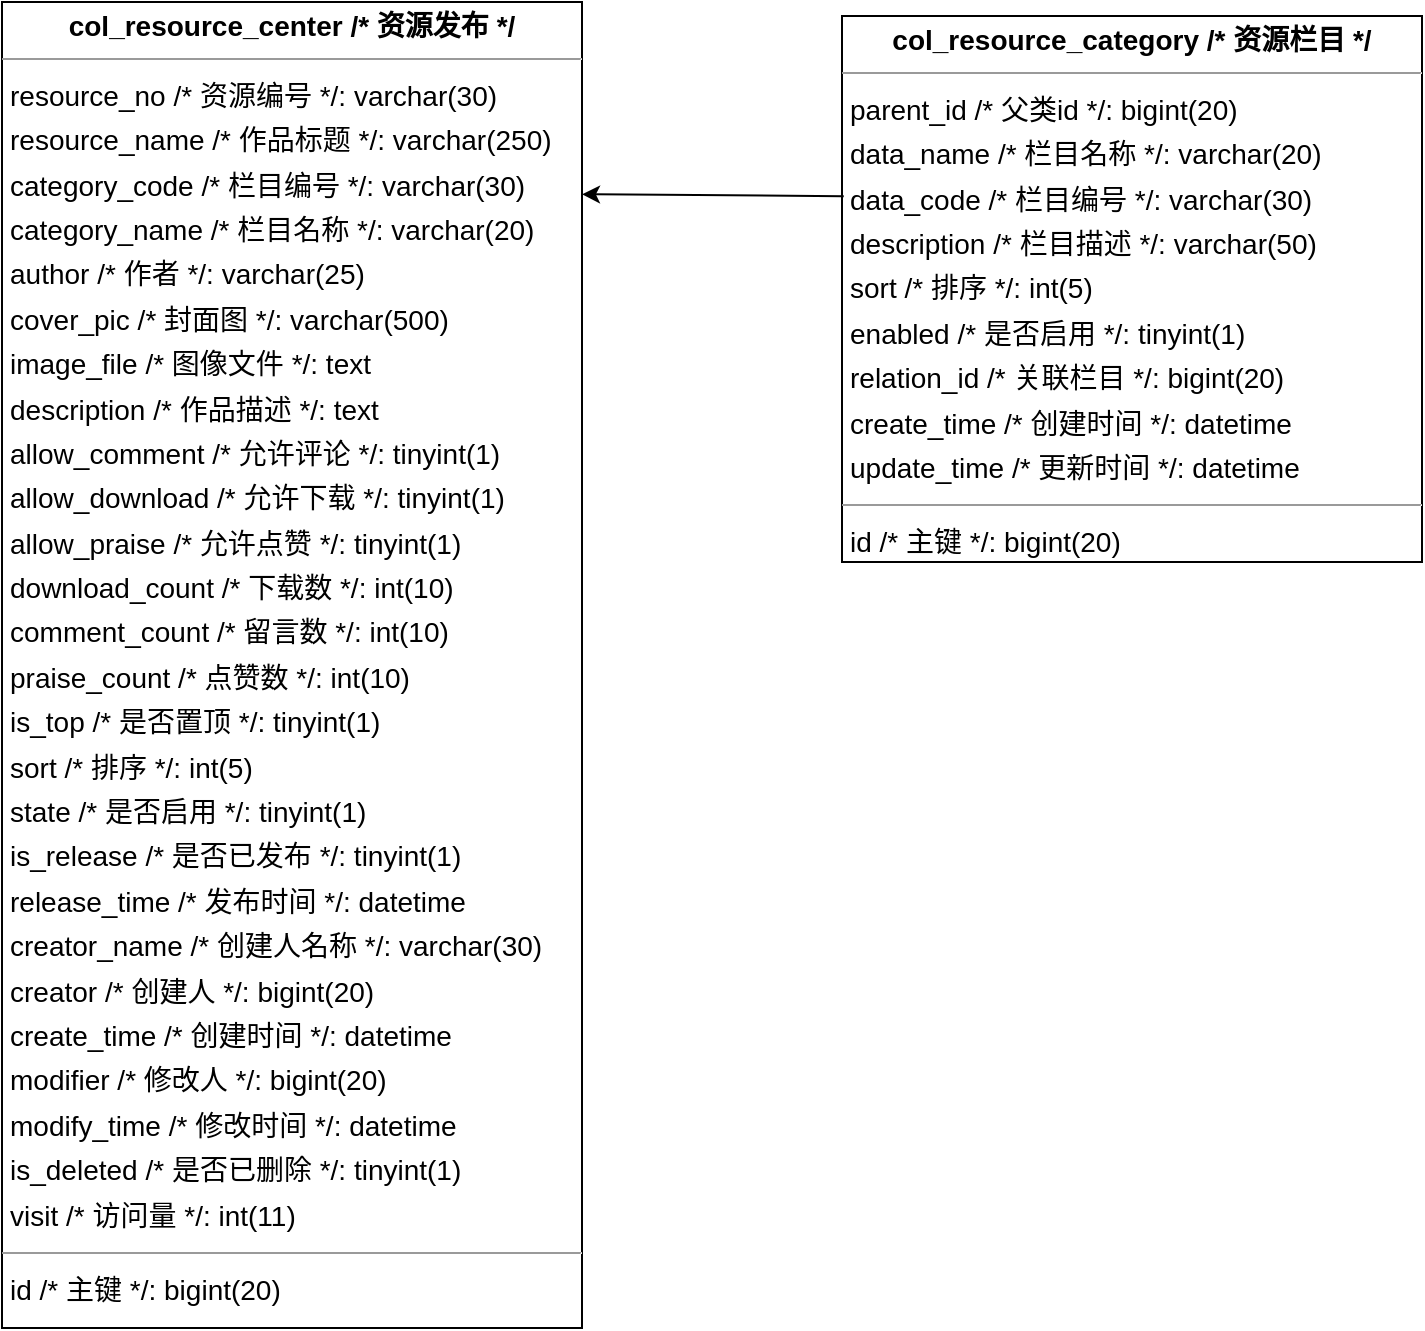 <mxfile version="24.3.1" type="github">
  <diagram id="R2lEEEUBdFMjLlhIrx00" name="Page-1">
    <mxGraphModel dx="2284" dy="1861" grid="1" gridSize="10" guides="1" tooltips="1" connect="1" arrows="1" fold="1" page="1" pageScale="1" pageWidth="850" pageHeight="1100" math="0" shadow="0" extFonts="Permanent Marker^https://fonts.googleapis.com/css?family=Permanent+Marker">
      <root>
        <mxCell id="0" />
        <mxCell id="1" parent="0" />
        <mxCell id="mtR7O2sxXtL3vLJpCdlz-1" value="&lt;p style=&quot;margin:0px;margin-top:4px;text-align:center;&quot;&gt;&lt;b&gt;col_resource_category  /* 资源栏目 */&lt;/b&gt;&lt;/p&gt;&lt;hr size=&quot;1&quot;/&gt;&lt;p style=&quot;margin:0 0 0 4px;line-height:1.6;&quot;&gt; parent_id  /* 父类id */: bigint(20)&lt;br/&gt; data_name  /* 栏目名称 */: varchar(20)&lt;br/&gt; data_code  /* 栏目编号 */: varchar(30)&lt;br/&gt; description  /* 栏目描述 */: varchar(50)&lt;br/&gt; sort  /* 排序 */: int(5)&lt;br/&gt; enabled  /* 是否启用 */: tinyint(1)&lt;br/&gt; relation_id  /* 关联栏目 */: bigint(20)&lt;br/&gt; create_time  /* 创建时间 */: datetime&lt;br/&gt; update_time  /* 更新时间 */: datetime&lt;/p&gt;&lt;hr size=&quot;1&quot;/&gt;&lt;p style=&quot;margin:0 0 0 4px;line-height:1.6;&quot;&gt; id  /* 主键 */: bigint(20)&lt;/p&gt;" style="verticalAlign=top;align=left;overflow=fill;fontSize=14;fontFamily=Helvetica;html=1;rounded=0;shadow=0;comic=0;labelBackgroundColor=none;strokeWidth=1;" vertex="1" parent="1">
          <mxGeometry x="190" y="-313" width="290" height="273" as="geometry" />
        </mxCell>
        <mxCell id="mtR7O2sxXtL3vLJpCdlz-2" value="&lt;p style=&quot;margin:0px;margin-top:4px;text-align:center;&quot;&gt;&lt;b&gt;col_resource_center  /* 资源发布 */&lt;/b&gt;&lt;/p&gt;&lt;hr size=&quot;1&quot;/&gt;&lt;p style=&quot;margin:0 0 0 4px;line-height:1.6;&quot;&gt; resource_no  /* 资源编号 */: varchar(30)&lt;br/&gt; resource_name  /* 作品标题 */: varchar(250)&lt;br/&gt; category_code  /* 栏目编号 */: varchar(30)&lt;br/&gt; category_name  /* 栏目名称 */: varchar(20)&lt;br/&gt; author  /* 作者 */: varchar(25)&lt;br/&gt; cover_pic  /* 封面图 */: varchar(500)&lt;br/&gt; image_file  /* 图像文件 */: text&lt;br/&gt; description  /* 作品描述 */: text&lt;br/&gt; allow_comment  /* 允许评论 */: tinyint(1)&lt;br/&gt; allow_download  /* 允许下载 */: tinyint(1)&lt;br/&gt; allow_praise  /* 允许点赞 */: tinyint(1)&lt;br/&gt; download_count  /* 下载数 */: int(10)&lt;br/&gt; comment_count  /* 留言数 */: int(10)&lt;br/&gt; praise_count  /* 点赞数 */: int(10)&lt;br/&gt; is_top  /* 是否置顶 */: tinyint(1)&lt;br/&gt; sort  /* 排序 */: int(5)&lt;br/&gt; state  /* 是否启用 */: tinyint(1)&lt;br/&gt; is_release  /* 是否已发布 */: tinyint(1)&lt;br/&gt; release_time  /* 发布时间 */: datetime&lt;br/&gt; creator_name  /* 创建人名称 */: varchar(30)&lt;br/&gt; creator  /* 创建人 */: bigint(20)&lt;br/&gt; create_time  /* 创建时间 */: datetime&lt;br/&gt; modifier  /* 修改人 */: bigint(20)&lt;br/&gt; modify_time  /* 修改时间 */: datetime&lt;br/&gt; is_deleted  /* 是否已删除 */: tinyint(1)&lt;br/&gt; visit  /* 访问量 */: int(11)&lt;/p&gt;&lt;hr size=&quot;1&quot;/&gt;&lt;p style=&quot;margin:0 0 0 4px;line-height:1.6;&quot;&gt; id  /* 主键 */: bigint(20)&lt;/p&gt;" style="verticalAlign=top;align=left;overflow=fill;fontSize=14;fontFamily=Helvetica;html=1;rounded=0;shadow=0;comic=0;labelBackgroundColor=none;strokeWidth=1;" vertex="1" parent="1">
          <mxGeometry x="-230" y="-320" width="290" height="663" as="geometry" />
        </mxCell>
        <mxCell id="mtR7O2sxXtL3vLJpCdlz-5" value="" style="endArrow=classic;html=1;rounded=0;exitX=0.003;exitY=0.33;exitDx=0;exitDy=0;exitPerimeter=0;entryX=1;entryY=0.145;entryDx=0;entryDy=0;entryPerimeter=0;" edge="1" parent="1" source="mtR7O2sxXtL3vLJpCdlz-1" target="mtR7O2sxXtL3vLJpCdlz-2">
          <mxGeometry width="50" height="50" relative="1" as="geometry">
            <mxPoint x="330" y="30" as="sourcePoint" />
            <mxPoint x="140" y="-110" as="targetPoint" />
          </mxGeometry>
        </mxCell>
      </root>
    </mxGraphModel>
  </diagram>
</mxfile>
